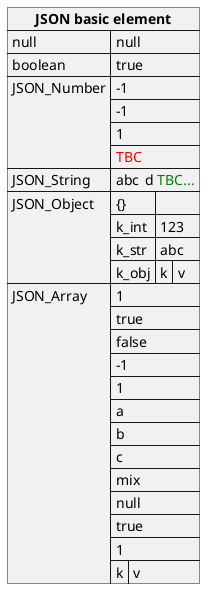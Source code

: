 @startuml
json "<b>JSON basic element" as J {
    "null": null,
    "boolean": true,
    "JSON_Number": [
        -1,
        -1,
        1,
        "<color:red>TBC"
    ],
    "JSON_String": "a\nb\rc\td <color:green>TBC...",
    "JSON_Object": {
        "{}": {},
        "k_int": 123,
        "k_str": "abc",
        "k_obj": {
            "k": "v"
        }
    },
    "JSON_Array": [
        [1],
        [
            true,
            false
        ],
        [
            -1,
            1
        ],
        [
            "a",
            "b",
            "c"
        ],
        [
            "mix",
            null,
            true,
            1,
            {
                "k": "v"
            }
        ]
    ]
}
@enduml